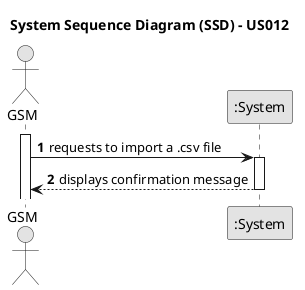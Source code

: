 @startuml
skinparam monochrome true
skinparam packageStyle rectangle
skinparam shadowing false

title System Sequence Diagram (SSD) - US012

autonumber

actor "GSM" as GSM
participant ":System" as System

activate GSM

    GSM -> System : requests to import a .csv file
    activate System


        System --> GSM : displays confirmation message
    deactivate System

@enduml
